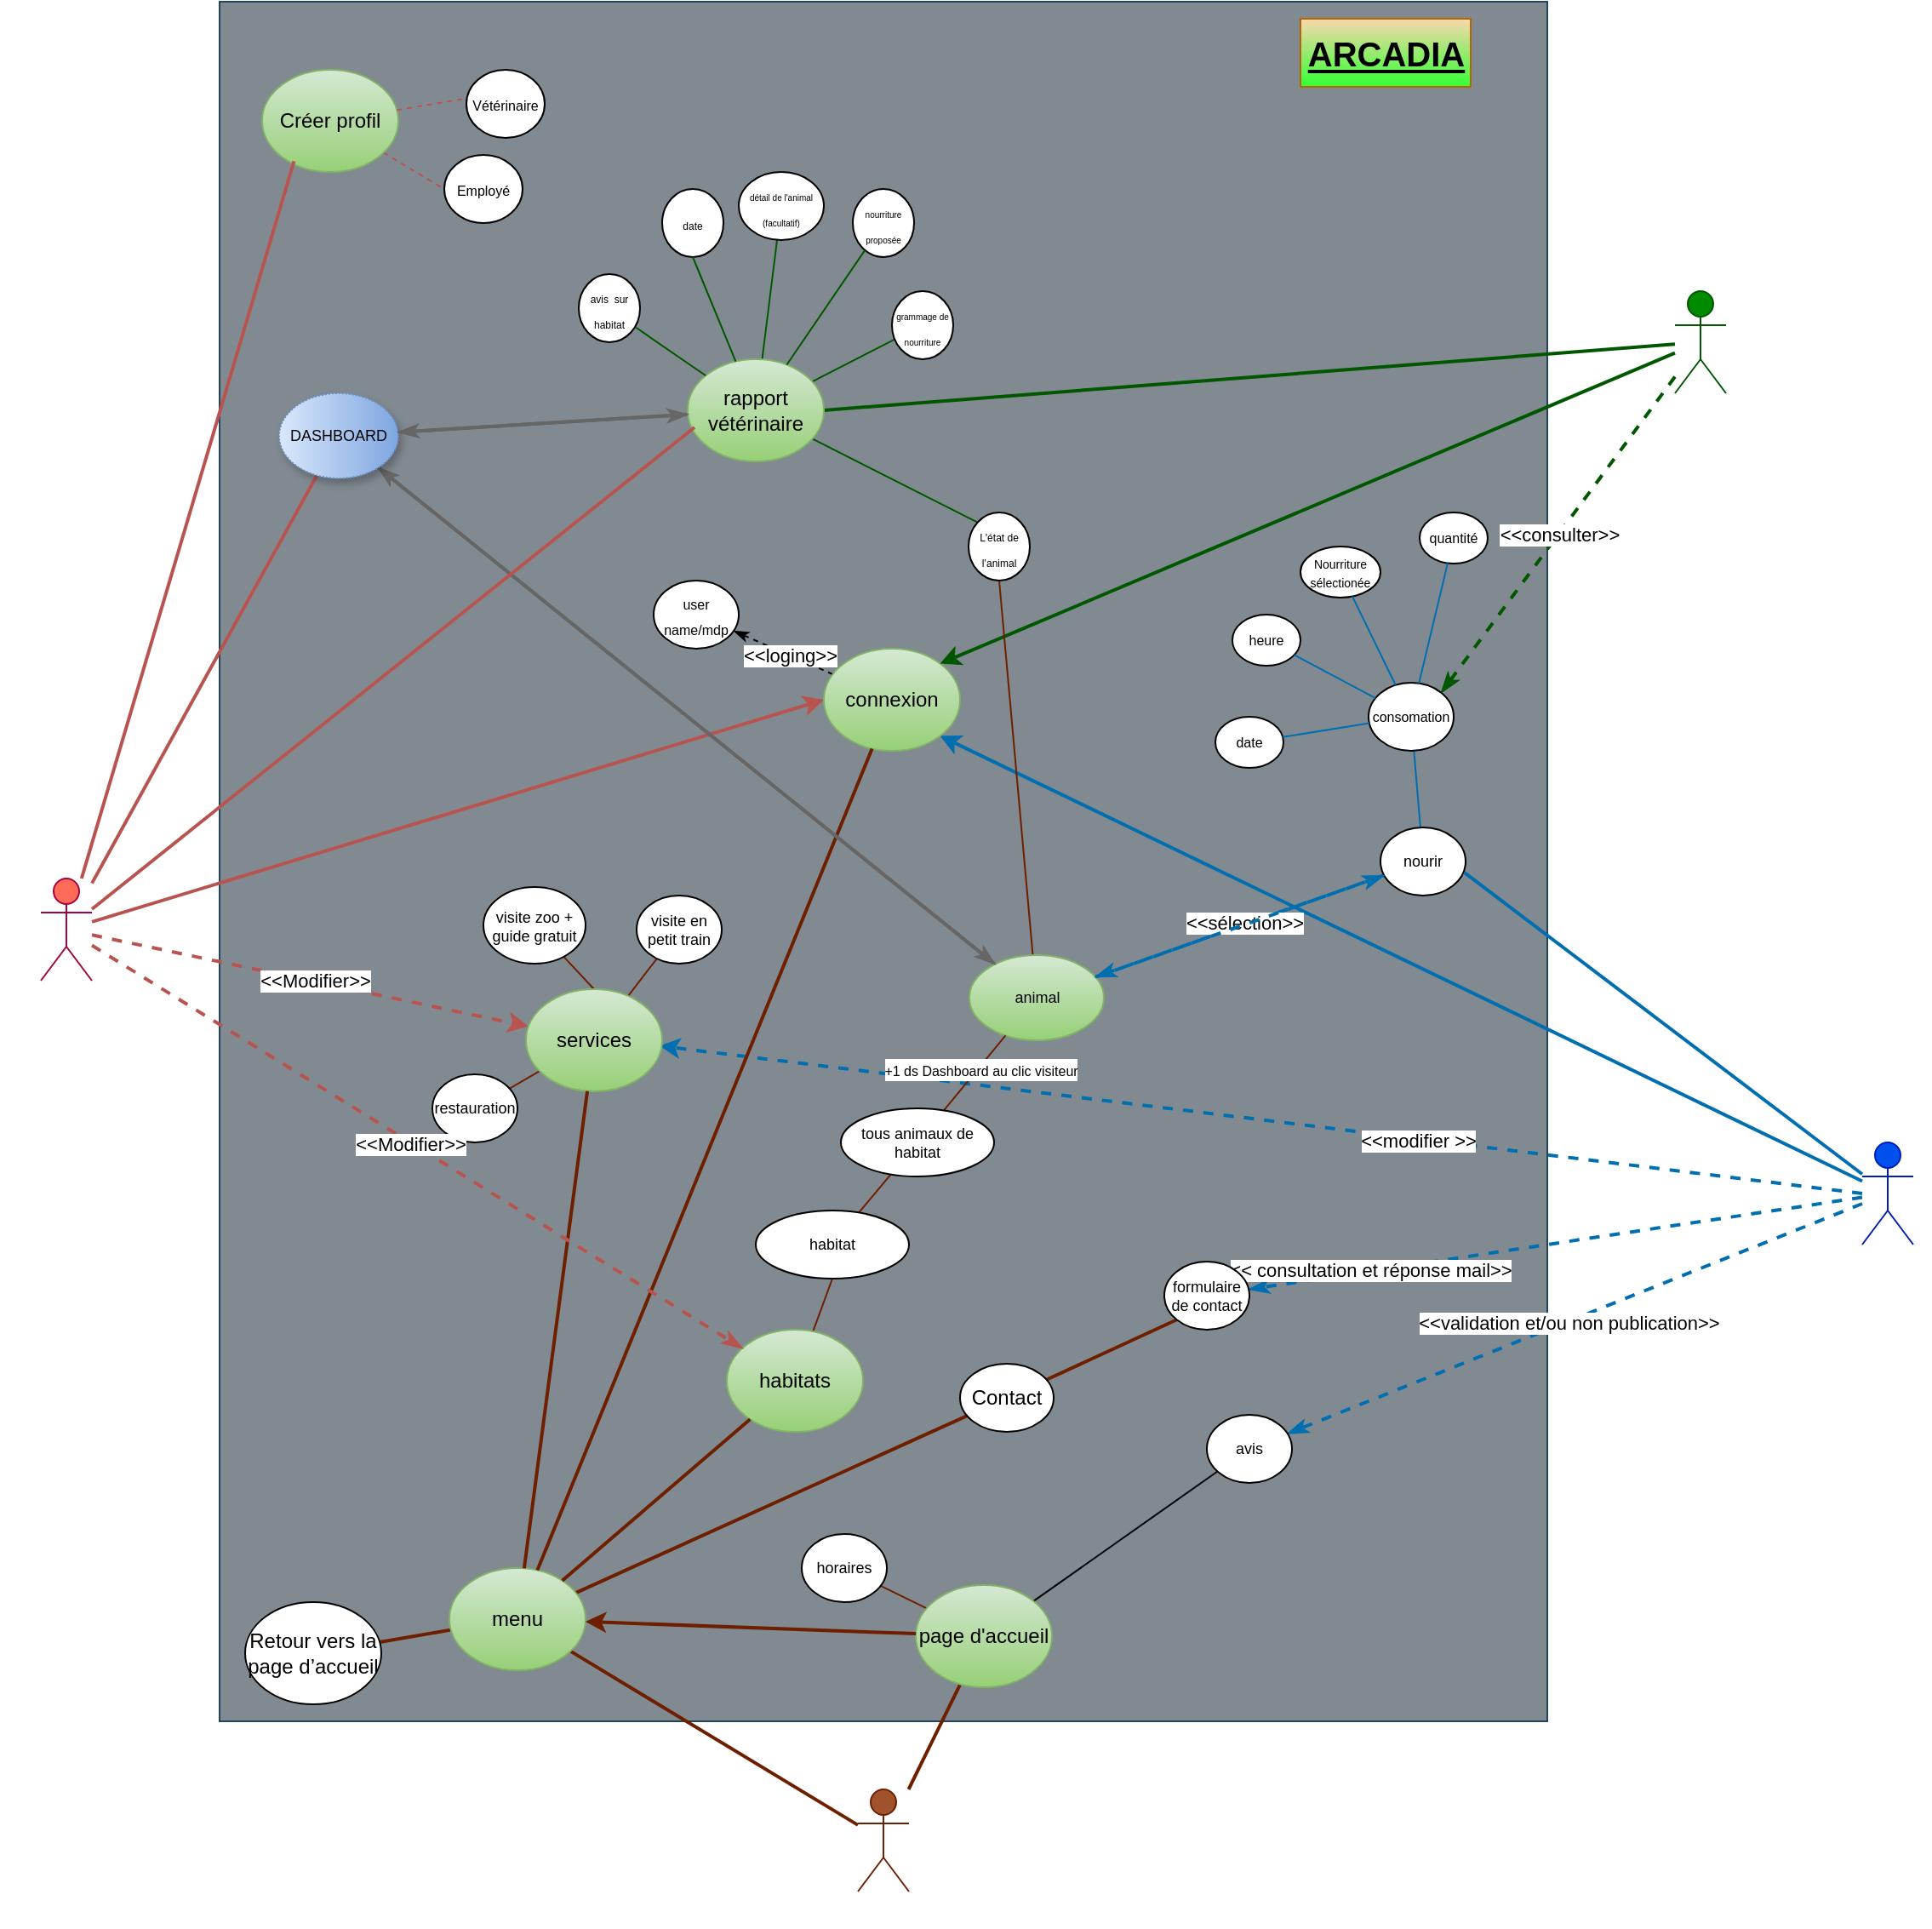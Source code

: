 <mxfile version="24.5.5" type="github">
  <diagram name="Page-1" id="rsjz5suLUUrzKHTADZAI">
    <mxGraphModel dx="1434" dy="780" grid="1" gridSize="10" guides="1" tooltips="1" connect="1" arrows="1" fold="1" page="1" pageScale="1" pageWidth="827" pageHeight="1169" math="0" shadow="0">
      <root>
        <mxCell id="0" />
        <mxCell id="1" parent="0" />
        <mxCell id="txctGyOCD1CNv80oOnHS-2" value="" style="rounded=0;whiteSpace=wrap;html=1;fillColor=#818A91;strokeColor=#23445d;fillStyle=auto;" parent="1" vertex="1">
          <mxGeometry x="185" y="70" width="780" height="1010" as="geometry" />
        </mxCell>
        <mxCell id="txctGyOCD1CNv80oOnHS-3" value="&lt;font style=&quot;font-size: 20px;&quot;&gt;ARCADIA&lt;/font&gt;" style="text;fillColor=#fad7ac;html=1;fontSize=24;fontStyle=5;verticalAlign=middle;align=center;strokeColor=#b46504;gradientColor=#33FF33;" parent="1" vertex="1">
          <mxGeometry x="820" y="80" width="100" height="40" as="geometry" />
        </mxCell>
        <mxCell id="txctGyOCD1CNv80oOnHS-36" style="rounded=0;orthogonalLoop=1;jettySize=auto;html=1;entryX=0;entryY=0.5;entryDx=0;entryDy=0;strokeWidth=2;fillColor=#f8cecc;gradientColor=#ea6b66;strokeColor=#b85450;" parent="1" source="txctGyOCD1CNv80oOnHS-8" target="txctGyOCD1CNv80oOnHS-22" edge="1">
          <mxGeometry relative="1" as="geometry" />
        </mxCell>
        <mxCell id="txctGyOCD1CNv80oOnHS-107" style="rounded=0;orthogonalLoop=1;jettySize=auto;html=1;dashed=1;fillColor=#f8cecc;gradientColor=#ea6b66;strokeColor=#b85450;strokeWidth=2;" parent="1" source="txctGyOCD1CNv80oOnHS-8" target="txctGyOCD1CNv80oOnHS-19" edge="1">
          <mxGeometry relative="1" as="geometry" />
        </mxCell>
        <mxCell id="txctGyOCD1CNv80oOnHS-110" value="&amp;lt;&amp;lt;Modifier&amp;gt;&amp;gt;" style="edgeLabel;html=1;align=center;verticalAlign=middle;resizable=0;points=[];" parent="txctGyOCD1CNv80oOnHS-107" vertex="1" connectable="0">
          <mxGeometry x="0.019" y="1" relative="1" as="geometry">
            <mxPoint as="offset" />
          </mxGeometry>
        </mxCell>
        <mxCell id="aKgSQbWeLLbsCAJ8le8e-22" style="rounded=0;orthogonalLoop=1;jettySize=auto;html=1;endArrow=none;endFill=0;fillColor=#f8cecc;gradientColor=#ea6b66;strokeColor=#b85450;strokeWidth=2;" edge="1" parent="1" source="txctGyOCD1CNv80oOnHS-8" target="txctGyOCD1CNv80oOnHS-54">
          <mxGeometry relative="1" as="geometry" />
        </mxCell>
        <mxCell id="txctGyOCD1CNv80oOnHS-8" value="Administrateur" style="shape=umlActor;verticalLabelPosition=bottom;verticalAlign=top;html=1;outlineConnect=0;fillColor=#FF6A59;strokeColor=#A50040;fontColor=#ffffff;" parent="1" vertex="1">
          <mxGeometry x="80" y="585" width="30" height="60" as="geometry" />
        </mxCell>
        <mxCell id="txctGyOCD1CNv80oOnHS-34" style="rounded=0;orthogonalLoop=1;jettySize=auto;html=1;entryX=1;entryY=1;entryDx=0;entryDy=0;strokeWidth=2;fillColor=#1ba1e2;strokeColor=#006EAF;" parent="1" source="txctGyOCD1CNv80oOnHS-9" target="txctGyOCD1CNv80oOnHS-22" edge="1">
          <mxGeometry relative="1" as="geometry" />
        </mxCell>
        <mxCell id="txctGyOCD1CNv80oOnHS-97" style="rounded=0;orthogonalLoop=1;jettySize=auto;html=1;dashed=1;endArrow=classicThin;endFill=1;strokeWidth=2;fillColor=#1ba1e2;strokeColor=#006EAF;" parent="1" source="txctGyOCD1CNv80oOnHS-9" target="txctGyOCD1CNv80oOnHS-62" edge="1">
          <mxGeometry relative="1" as="geometry" />
        </mxCell>
        <mxCell id="txctGyOCD1CNv80oOnHS-98" value="&amp;lt;&amp;lt;validation et/ou non publication&amp;gt;&amp;gt;&amp;nbsp;" style="edgeLabel;html=1;align=center;verticalAlign=middle;resizable=0;points=[];" parent="txctGyOCD1CNv80oOnHS-97" vertex="1" connectable="0">
          <mxGeometry x="0.018" y="1" relative="1" as="geometry">
            <mxPoint as="offset" />
          </mxGeometry>
        </mxCell>
        <mxCell id="txctGyOCD1CNv80oOnHS-99" style="rounded=0;orthogonalLoop=1;jettySize=auto;html=1;dashed=1;endArrow=classicThin;endFill=1;fillColor=#1ba1e2;strokeColor=#006EAF;strokeWidth=2;" parent="1" source="txctGyOCD1CNv80oOnHS-9" target="txctGyOCD1CNv80oOnHS-51" edge="1">
          <mxGeometry relative="1" as="geometry" />
        </mxCell>
        <mxCell id="txctGyOCD1CNv80oOnHS-101" value="&amp;lt;&amp;lt; consultation et réponse mail&amp;gt;&amp;gt;" style="edgeLabel;html=1;align=center;verticalAlign=middle;resizable=0;points=[];" parent="txctGyOCD1CNv80oOnHS-99" vertex="1" connectable="0">
          <mxGeometry x="0.602" y="-1" relative="1" as="geometry">
            <mxPoint as="offset" />
          </mxGeometry>
        </mxCell>
        <mxCell id="txctGyOCD1CNv80oOnHS-102" style="rounded=0;orthogonalLoop=1;jettySize=auto;html=1;dashed=1;entryX=0.98;entryY=0.555;entryDx=0;entryDy=0;entryPerimeter=0;fillColor=#1ba1e2;strokeColor=#006EAF;strokeWidth=2;" parent="1" target="txctGyOCD1CNv80oOnHS-19" edge="1">
          <mxGeometry relative="1" as="geometry">
            <mxPoint x="429.767" y="493.432" as="targetPoint" />
            <mxPoint x="1150" y="770" as="sourcePoint" />
          </mxGeometry>
        </mxCell>
        <mxCell id="txctGyOCD1CNv80oOnHS-103" value="&amp;lt;&amp;lt;modifier &amp;gt;&amp;gt;" style="edgeLabel;html=1;align=center;verticalAlign=middle;resizable=0;points=[];" parent="txctGyOCD1CNv80oOnHS-102" vertex="1" connectable="0">
          <mxGeometry x="-0.261" y="1" relative="1" as="geometry">
            <mxPoint as="offset" />
          </mxGeometry>
        </mxCell>
        <mxCell id="txctGyOCD1CNv80oOnHS-9" value="Employé&amp;nbsp;" style="shape=umlActor;verticalLabelPosition=bottom;verticalAlign=top;html=1;outlineConnect=0;fillColor=#0050ef;strokeColor=#001DBC;fontColor=#ffffff;" parent="1" vertex="1">
          <mxGeometry x="1150" y="740" width="30" height="60" as="geometry" />
        </mxCell>
        <mxCell id="txctGyOCD1CNv80oOnHS-17" style="rounded=0;orthogonalLoop=1;jettySize=auto;html=1;endArrow=none;endFill=0;strokeWidth=2;fillColor=#a0522d;strokeColor=#6D1F00;" parent="1" source="txctGyOCD1CNv80oOnHS-10" target="txctGyOCD1CNv80oOnHS-16" edge="1">
          <mxGeometry relative="1" as="geometry" />
        </mxCell>
        <mxCell id="txctGyOCD1CNv80oOnHS-61" style="rounded=0;orthogonalLoop=1;jettySize=auto;html=1;endArrow=none;endFill=0;fillColor=#a0522d;strokeColor=#6D1F00;strokeWidth=2;" parent="1" source="txctGyOCD1CNv80oOnHS-10" target="txctGyOCD1CNv80oOnHS-60" edge="1">
          <mxGeometry relative="1" as="geometry" />
        </mxCell>
        <mxCell id="txctGyOCD1CNv80oOnHS-10" value="Visiteur" style="shape=umlActor;verticalLabelPosition=bottom;verticalAlign=top;html=1;outlineConnect=0;fillColor=#a0522d;strokeColor=#6D1F00;fontColor=#ffffff;" parent="1" vertex="1">
          <mxGeometry x="560" y="1120" width="30" height="60" as="geometry" />
        </mxCell>
        <mxCell id="txctGyOCD1CNv80oOnHS-76" style="rounded=0;orthogonalLoop=1;jettySize=auto;html=1;entryX=1;entryY=0.5;entryDx=0;entryDy=0;endArrow=none;endFill=0;fillColor=#008a00;strokeColor=#005700;strokeWidth=2;" parent="1" source="txctGyOCD1CNv80oOnHS-11" target="txctGyOCD1CNv80oOnHS-75" edge="1">
          <mxGeometry relative="1" as="geometry" />
        </mxCell>
        <mxCell id="aKgSQbWeLLbsCAJ8le8e-19" style="rounded=0;orthogonalLoop=1;jettySize=auto;html=1;entryX=1;entryY=0;entryDx=0;entryDy=0;endArrow=classicThin;endFill=1;dashed=1;fillColor=#008a00;strokeColor=#005700;strokeWidth=2;" edge="1" parent="1" source="txctGyOCD1CNv80oOnHS-11" target="aKgSQbWeLLbsCAJ8le8e-8">
          <mxGeometry relative="1" as="geometry" />
        </mxCell>
        <mxCell id="aKgSQbWeLLbsCAJ8le8e-20" value="&amp;lt;&amp;lt;consulter&amp;gt;&amp;gt;" style="edgeLabel;html=1;align=center;verticalAlign=middle;resizable=0;points=[];" vertex="1" connectable="0" parent="aKgSQbWeLLbsCAJ8le8e-19">
          <mxGeometry x="-0.001" relative="1" as="geometry">
            <mxPoint as="offset" />
          </mxGeometry>
        </mxCell>
        <mxCell id="txctGyOCD1CNv80oOnHS-11" value="Vétérinaire" style="shape=umlActor;verticalLabelPosition=bottom;verticalAlign=top;html=1;outlineConnect=0;fillColor=#008a00;strokeColor=#005700;fontColor=#ffffff;" parent="1" vertex="1">
          <mxGeometry x="1040" y="240" width="30" height="60" as="geometry" />
        </mxCell>
        <mxCell id="txctGyOCD1CNv80oOnHS-14" value="&lt;font style=&quot;font-size: 8px;&quot;&gt;user name/mdp&lt;/font&gt;" style="ellipse;whiteSpace=wrap;html=1;" parent="1" vertex="1">
          <mxGeometry x="440" y="410" width="50" height="40" as="geometry" />
        </mxCell>
        <mxCell id="txctGyOCD1CNv80oOnHS-23" value="" style="rounded=0;orthogonalLoop=1;jettySize=auto;html=1;endArrow=none;endFill=0;strokeWidth=2;fillColor=#a0522d;strokeColor=#6D1F00;" parent="1" source="txctGyOCD1CNv80oOnHS-16" target="txctGyOCD1CNv80oOnHS-20" edge="1">
          <mxGeometry relative="1" as="geometry" />
        </mxCell>
        <mxCell id="txctGyOCD1CNv80oOnHS-24" style="rounded=0;orthogonalLoop=1;jettySize=auto;html=1;endArrow=none;endFill=0;fillColor=#a0522d;strokeColor=#6D1F00;strokeWidth=2;" parent="1" source="txctGyOCD1CNv80oOnHS-16" target="txctGyOCD1CNv80oOnHS-18" edge="1">
          <mxGeometry relative="1" as="geometry" />
        </mxCell>
        <mxCell id="txctGyOCD1CNv80oOnHS-16" value="menu" style="ellipse;whiteSpace=wrap;html=1;fillColor=#d5e8d4;gradientColor=#97d077;strokeColor=#82b366;" parent="1" vertex="1">
          <mxGeometry x="320" y="990" width="80" height="60" as="geometry" />
        </mxCell>
        <mxCell id="txctGyOCD1CNv80oOnHS-18" value="Retour vers la page d’accueil" style="ellipse;whiteSpace=wrap;html=1;" parent="1" vertex="1">
          <mxGeometry x="200" y="1010" width="80" height="60" as="geometry" />
        </mxCell>
        <mxCell id="txctGyOCD1CNv80oOnHS-47" style="rounded=0;orthogonalLoop=1;jettySize=auto;html=1;endArrow=none;endFill=0;fillColor=#a0522d;strokeColor=#6D1F00;" parent="1" source="txctGyOCD1CNv80oOnHS-19" target="txctGyOCD1CNv80oOnHS-43" edge="1">
          <mxGeometry relative="1" as="geometry" />
        </mxCell>
        <mxCell id="txctGyOCD1CNv80oOnHS-48" style="rounded=0;orthogonalLoop=1;jettySize=auto;html=1;exitX=0.5;exitY=0;exitDx=0;exitDy=0;endArrow=none;endFill=0;fillColor=#a0522d;strokeColor=#6D1F00;" parent="1" source="txctGyOCD1CNv80oOnHS-19" target="txctGyOCD1CNv80oOnHS-45" edge="1">
          <mxGeometry relative="1" as="geometry" />
        </mxCell>
        <mxCell id="txctGyOCD1CNv80oOnHS-49" style="rounded=0;orthogonalLoop=1;jettySize=auto;html=1;endArrow=none;endFill=0;fillColor=#a0522d;strokeColor=#6D1F00;" parent="1" source="txctGyOCD1CNv80oOnHS-19" target="txctGyOCD1CNv80oOnHS-46" edge="1">
          <mxGeometry relative="1" as="geometry" />
        </mxCell>
        <mxCell id="txctGyOCD1CNv80oOnHS-19" value="services" style="ellipse;whiteSpace=wrap;html=1;fillColor=#d5e8d4;gradientColor=#97d077;strokeColor=#82b366;" parent="1" vertex="1">
          <mxGeometry x="365" y="650" width="80" height="60" as="geometry" />
        </mxCell>
        <mxCell id="txctGyOCD1CNv80oOnHS-59" style="rounded=0;orthogonalLoop=1;jettySize=auto;html=1;entryX=0;entryY=1;entryDx=0;entryDy=0;endArrow=none;endFill=0;fillColor=#a0522d;strokeColor=#6D1F00;strokeWidth=2;" parent="1" source="txctGyOCD1CNv80oOnHS-20" target="txctGyOCD1CNv80oOnHS-51" edge="1">
          <mxGeometry relative="1" as="geometry" />
        </mxCell>
        <mxCell id="txctGyOCD1CNv80oOnHS-20" value="Contact" style="ellipse;whiteSpace=wrap;html=1;" parent="1" vertex="1">
          <mxGeometry x="620" y="870" width="55" height="40" as="geometry" />
        </mxCell>
        <mxCell id="txctGyOCD1CNv80oOnHS-56" style="rounded=0;orthogonalLoop=1;jettySize=auto;html=1;entryX=0.5;entryY=1;entryDx=0;entryDy=0;endArrow=none;endFill=0;fillColor=#a0522d;strokeColor=#6D1F00;" parent="1" source="txctGyOCD1CNv80oOnHS-21" target="txctGyOCD1CNv80oOnHS-50" edge="1">
          <mxGeometry relative="1" as="geometry" />
        </mxCell>
        <mxCell id="txctGyOCD1CNv80oOnHS-21" value="habitats" style="ellipse;whiteSpace=wrap;html=1;fillColor=#d5e8d4;gradientColor=#97d077;strokeColor=#82b366;" parent="1" vertex="1">
          <mxGeometry x="483" y="850" width="80" height="60" as="geometry" />
        </mxCell>
        <mxCell id="txctGyOCD1CNv80oOnHS-114" style="rounded=0;orthogonalLoop=1;jettySize=auto;html=1;endArrow=classicThin;endFill=1;dashed=1;" parent="1" source="txctGyOCD1CNv80oOnHS-22" target="txctGyOCD1CNv80oOnHS-14" edge="1">
          <mxGeometry relative="1" as="geometry" />
        </mxCell>
        <mxCell id="txctGyOCD1CNv80oOnHS-115" value="&amp;lt;&amp;lt;loging&amp;gt;&amp;gt;" style="edgeLabel;html=1;align=center;verticalAlign=middle;resizable=0;points=[];" parent="txctGyOCD1CNv80oOnHS-114" vertex="1" connectable="0">
          <mxGeometry x="-0.135" relative="1" as="geometry">
            <mxPoint as="offset" />
          </mxGeometry>
        </mxCell>
        <mxCell id="txctGyOCD1CNv80oOnHS-22" value="connexion" style="ellipse;whiteSpace=wrap;html=1;fillColor=#d5e8d4;gradientColor=#97d077;strokeColor=#82b366;" parent="1" vertex="1">
          <mxGeometry x="540" y="450" width="80" height="60" as="geometry" />
        </mxCell>
        <mxCell id="txctGyOCD1CNv80oOnHS-25" style="rounded=0;orthogonalLoop=1;jettySize=auto;html=1;endArrow=none;endFill=0;fillColor=#a0522d;strokeColor=#6D1F00;strokeWidth=2;" parent="1" source="txctGyOCD1CNv80oOnHS-19" target="txctGyOCD1CNv80oOnHS-16" edge="1">
          <mxGeometry relative="1" as="geometry" />
        </mxCell>
        <mxCell id="txctGyOCD1CNv80oOnHS-26" style="rounded=0;orthogonalLoop=1;jettySize=auto;html=1;endArrow=none;endFill=0;strokeWidth=2;fillColor=#a0522d;strokeColor=#6D1F00;" parent="1" source="txctGyOCD1CNv80oOnHS-21" target="txctGyOCD1CNv80oOnHS-16" edge="1">
          <mxGeometry relative="1" as="geometry" />
        </mxCell>
        <mxCell id="txctGyOCD1CNv80oOnHS-27" style="rounded=0;orthogonalLoop=1;jettySize=auto;html=1;endArrow=none;endFill=0;fillColor=#a0522d;strokeColor=#6D1F00;strokeWidth=2;" parent="1" source="txctGyOCD1CNv80oOnHS-22" target="txctGyOCD1CNv80oOnHS-16" edge="1">
          <mxGeometry relative="1" as="geometry" />
        </mxCell>
        <mxCell id="txctGyOCD1CNv80oOnHS-35" style="rounded=0;orthogonalLoop=1;jettySize=auto;html=1;entryX=1;entryY=0;entryDx=0;entryDy=0;fillColor=#008a00;strokeColor=#005700;strokeWidth=2;" parent="1" source="txctGyOCD1CNv80oOnHS-11" target="txctGyOCD1CNv80oOnHS-22" edge="1">
          <mxGeometry relative="1" as="geometry">
            <mxPoint x="640" y="580" as="targetPoint" />
          </mxGeometry>
        </mxCell>
        <mxCell id="txctGyOCD1CNv80oOnHS-43" value="visite en petit train" style="ellipse;whiteSpace=wrap;html=1;fontSize=9;" parent="1" vertex="1">
          <mxGeometry x="430" y="595" width="50" height="40" as="geometry" />
        </mxCell>
        <mxCell id="txctGyOCD1CNv80oOnHS-45" value="visite zoo + guide gratuit" style="ellipse;whiteSpace=wrap;html=1;fontSize=9;" parent="1" vertex="1">
          <mxGeometry x="340" y="590" width="60" height="45" as="geometry" />
        </mxCell>
        <mxCell id="txctGyOCD1CNv80oOnHS-46" value="restauration" style="ellipse;whiteSpace=wrap;html=1;fontSize=9;" parent="1" vertex="1">
          <mxGeometry x="310" y="700" width="50" height="40" as="geometry" />
        </mxCell>
        <mxCell id="txctGyOCD1CNv80oOnHS-57" style="rounded=0;orthogonalLoop=1;jettySize=auto;html=1;endArrow=none;endFill=0;fillColor=#a0522d;strokeColor=#6D1F00;" parent="1" source="txctGyOCD1CNv80oOnHS-50" target="txctGyOCD1CNv80oOnHS-55" edge="1">
          <mxGeometry relative="1" as="geometry" />
        </mxCell>
        <mxCell id="txctGyOCD1CNv80oOnHS-50" value="habitat" style="ellipse;whiteSpace=wrap;html=1;fontSize=9;" parent="1" vertex="1">
          <mxGeometry x="500" y="780" width="90" height="40" as="geometry" />
        </mxCell>
        <mxCell id="txctGyOCD1CNv80oOnHS-51" value="formulaire de contact" style="ellipse;whiteSpace=wrap;html=1;fontSize=9;" parent="1" vertex="1">
          <mxGeometry x="740" y="810" width="50" height="40" as="geometry" />
        </mxCell>
        <mxCell id="txctGyOCD1CNv80oOnHS-106" style="rounded=0;orthogonalLoop=1;jettySize=auto;html=1;entryX=0.5;entryY=1;entryDx=0;entryDy=0;endArrow=none;endFill=0;fillColor=#a0522d;strokeColor=#6D1F00;" parent="1" source="txctGyOCD1CNv80oOnHS-52" target="txctGyOCD1CNv80oOnHS-87" edge="1">
          <mxGeometry relative="1" as="geometry" />
        </mxCell>
        <mxCell id="aKgSQbWeLLbsCAJ8le8e-25" style="rounded=0;orthogonalLoop=1;jettySize=auto;html=1;endArrow=classicThin;endFill=1;fillColor=#f5f5f5;gradientColor=#b3b3b3;strokeColor=#666666;strokeWidth=2;" edge="1" parent="1" source="txctGyOCD1CNv80oOnHS-52" target="txctGyOCD1CNv80oOnHS-54">
          <mxGeometry relative="1" as="geometry" />
        </mxCell>
        <mxCell id="txctGyOCD1CNv80oOnHS-52" value="animal" style="ellipse;whiteSpace=wrap;html=1;fontSize=9;fillColor=#d5e8d4;strokeColor=#82b366;gradientColor=#97d077;" parent="1" vertex="1">
          <mxGeometry x="625.5" y="630" width="79" height="50" as="geometry" />
        </mxCell>
        <mxCell id="aKgSQbWeLLbsCAJ8le8e-5" style="rounded=0;orthogonalLoop=1;jettySize=auto;html=1;dashed=1;endArrow=classicThin;endFill=1;fillColor=#1ba1e2;strokeColor=#006EAF;strokeWidth=2;" edge="1" parent="1" source="txctGyOCD1CNv80oOnHS-53" target="txctGyOCD1CNv80oOnHS-52">
          <mxGeometry relative="1" as="geometry" />
        </mxCell>
        <mxCell id="aKgSQbWeLLbsCAJ8le8e-6" value="&amp;lt;&amp;lt;sélection&amp;gt;&amp;gt;" style="edgeLabel;html=1;align=center;verticalAlign=middle;resizable=0;points=[];" vertex="1" connectable="0" parent="aKgSQbWeLLbsCAJ8le8e-5">
          <mxGeometry x="-0.039" y="-1" relative="1" as="geometry">
            <mxPoint as="offset" />
          </mxGeometry>
        </mxCell>
        <mxCell id="aKgSQbWeLLbsCAJ8le8e-13" style="rounded=0;orthogonalLoop=1;jettySize=auto;html=1;endArrow=none;endFill=0;fillColor=#1ba1e2;strokeColor=#006EAF;" edge="1" parent="1" source="txctGyOCD1CNv80oOnHS-53" target="aKgSQbWeLLbsCAJ8le8e-8">
          <mxGeometry relative="1" as="geometry" />
        </mxCell>
        <mxCell id="txctGyOCD1CNv80oOnHS-53" value="nourir" style="ellipse;whiteSpace=wrap;html=1;fontSize=9;" parent="1" vertex="1">
          <mxGeometry x="867" y="555" width="50" height="40" as="geometry" />
        </mxCell>
        <mxCell id="aKgSQbWeLLbsCAJ8le8e-26" style="rounded=0;orthogonalLoop=1;jettySize=auto;html=1;endArrow=classicThin;endFill=1;fillColor=#f5f5f5;gradientColor=#b3b3b3;strokeColor=#666666;strokeWidth=2;" edge="1" parent="1" source="txctGyOCD1CNv80oOnHS-54" target="txctGyOCD1CNv80oOnHS-52">
          <mxGeometry relative="1" as="geometry" />
        </mxCell>
        <mxCell id="txctGyOCD1CNv80oOnHS-54" value="DASHBOARD" style="ellipse;whiteSpace=wrap;html=1;fontSize=9;fillColor=#dae8fc;gradientColor=#7ea6e0;strokeColor=#6c8ebf;gradientDirection=east;dashed=1;dashPattern=1 1;shadow=1;" parent="1" vertex="1">
          <mxGeometry x="220" y="300" width="70" height="50" as="geometry" />
        </mxCell>
        <mxCell id="txctGyOCD1CNv80oOnHS-58" style="rounded=0;orthogonalLoop=1;jettySize=auto;html=1;endArrow=none;endFill=0;fillColor=#a0522d;strokeColor=#6D1F00;" parent="1" source="txctGyOCD1CNv80oOnHS-55" target="txctGyOCD1CNv80oOnHS-52" edge="1">
          <mxGeometry relative="1" as="geometry" />
        </mxCell>
        <mxCell id="aKgSQbWeLLbsCAJ8le8e-28" value="&lt;font style=&quot;font-size: 8px;&quot;&gt;+1 ds Dashboard au clic visiteur&lt;/font&gt;" style="edgeLabel;html=1;align=center;verticalAlign=middle;resizable=0;points=[];" vertex="1" connectable="0" parent="txctGyOCD1CNv80oOnHS-58">
          <mxGeometry x="0.126" y="-1" relative="1" as="geometry">
            <mxPoint as="offset" />
          </mxGeometry>
        </mxCell>
        <mxCell id="txctGyOCD1CNv80oOnHS-55" value="tous animaux de habitat" style="ellipse;whiteSpace=wrap;html=1;fontSize=9;" parent="1" vertex="1">
          <mxGeometry x="550" y="720" width="90" height="40" as="geometry" />
        </mxCell>
        <mxCell id="txctGyOCD1CNv80oOnHS-63" style="rounded=0;orthogonalLoop=1;jettySize=auto;html=1;endArrow=none;endFill=0;" parent="1" source="txctGyOCD1CNv80oOnHS-60" target="txctGyOCD1CNv80oOnHS-62" edge="1">
          <mxGeometry relative="1" as="geometry" />
        </mxCell>
        <mxCell id="txctGyOCD1CNv80oOnHS-67" style="rounded=0;orthogonalLoop=1;jettySize=auto;html=1;endArrow=none;endFill=0;fillColor=#a0522d;strokeColor=#6D1F00;" parent="1" source="txctGyOCD1CNv80oOnHS-60" target="txctGyOCD1CNv80oOnHS-66" edge="1">
          <mxGeometry relative="1" as="geometry" />
        </mxCell>
        <mxCell id="txctGyOCD1CNv80oOnHS-60" value="page d&#39;accueil" style="ellipse;whiteSpace=wrap;html=1;fillColor=#d5e8d4;strokeColor=#82b366;gradientColor=#97d077;" parent="1" vertex="1">
          <mxGeometry x="594" y="1000" width="80" height="60" as="geometry" />
        </mxCell>
        <mxCell id="txctGyOCD1CNv80oOnHS-62" value="avis" style="ellipse;whiteSpace=wrap;html=1;fontSize=9;" parent="1" vertex="1">
          <mxGeometry x="765" y="900" width="50" height="40" as="geometry" />
        </mxCell>
        <mxCell id="txctGyOCD1CNv80oOnHS-66" value="horaires" style="ellipse;whiteSpace=wrap;html=1;fontSize=9;" parent="1" vertex="1">
          <mxGeometry x="527" y="970" width="50" height="40" as="geometry" />
        </mxCell>
        <mxCell id="txctGyOCD1CNv80oOnHS-73" style="rounded=0;orthogonalLoop=1;jettySize=auto;html=1;entryX=0;entryY=0.5;entryDx=0;entryDy=0;endArrow=none;endFill=0;dashed=1;fillColor=#f8cecc;gradientColor=#ea6b66;strokeColor=#b85450;" parent="1" source="txctGyOCD1CNv80oOnHS-68" target="txctGyOCD1CNv80oOnHS-71" edge="1">
          <mxGeometry relative="1" as="geometry" />
        </mxCell>
        <mxCell id="txctGyOCD1CNv80oOnHS-68" value="Créer profil" style="ellipse;whiteSpace=wrap;html=1;fillColor=#d5e8d4;gradientColor=#97d077;strokeColor=#82b366;" parent="1" vertex="1">
          <mxGeometry x="210" y="110" width="80" height="60" as="geometry" />
        </mxCell>
        <mxCell id="txctGyOCD1CNv80oOnHS-69" value="&lt;font style=&quot;font-size: 8px;&quot;&gt;Vétérinaire&lt;/font&gt;" style="ellipse;whiteSpace=wrap;html=1;" parent="1" vertex="1">
          <mxGeometry x="330" y="110" width="46" height="40" as="geometry" />
        </mxCell>
        <mxCell id="txctGyOCD1CNv80oOnHS-71" value="&lt;span style=&quot;font-size: 8px;&quot;&gt;Employé&lt;/span&gt;" style="ellipse;whiteSpace=wrap;html=1;" parent="1" vertex="1">
          <mxGeometry x="317" y="160" width="46" height="40" as="geometry" />
        </mxCell>
        <mxCell id="txctGyOCD1CNv80oOnHS-72" style="rounded=0;orthogonalLoop=1;jettySize=auto;html=1;entryX=0.018;entryY=0.416;entryDx=0;entryDy=0;entryPerimeter=0;endArrow=none;endFill=0;dashed=1;fillColor=#f8cecc;gradientColor=#ea6b66;strokeColor=#b85450;" parent="1" source="txctGyOCD1CNv80oOnHS-68" target="txctGyOCD1CNv80oOnHS-69" edge="1">
          <mxGeometry relative="1" as="geometry" />
        </mxCell>
        <mxCell id="txctGyOCD1CNv80oOnHS-74" style="rounded=0;orthogonalLoop=1;jettySize=auto;html=1;entryX=0.234;entryY=0.895;entryDx=0;entryDy=0;entryPerimeter=0;endArrow=none;endFill=0;fillColor=#f8cecc;gradientColor=#ea6b66;strokeColor=#b85450;strokeWidth=2;" parent="1" source="txctGyOCD1CNv80oOnHS-8" target="txctGyOCD1CNv80oOnHS-68" edge="1">
          <mxGeometry relative="1" as="geometry" />
        </mxCell>
        <mxCell id="txctGyOCD1CNv80oOnHS-88" style="rounded=0;orthogonalLoop=1;jettySize=auto;html=1;entryX=0;entryY=0;entryDx=0;entryDy=0;endArrow=none;endFill=0;fillColor=#008a00;strokeColor=#005700;" parent="1" source="txctGyOCD1CNv80oOnHS-75" target="txctGyOCD1CNv80oOnHS-87" edge="1">
          <mxGeometry relative="1" as="geometry" />
        </mxCell>
        <mxCell id="txctGyOCD1CNv80oOnHS-92" style="rounded=0;orthogonalLoop=1;jettySize=auto;html=1;endArrow=none;endFill=0;fillColor=#008a00;strokeColor=#005700;" parent="1" source="txctGyOCD1CNv80oOnHS-75" target="txctGyOCD1CNv80oOnHS-83" edge="1">
          <mxGeometry relative="1" as="geometry" />
        </mxCell>
        <mxCell id="txctGyOCD1CNv80oOnHS-104" style="rounded=0;orthogonalLoop=1;jettySize=auto;html=1;endArrow=none;endFill=0;fillColor=#008a00;strokeColor=#005700;" parent="1" source="txctGyOCD1CNv80oOnHS-75" target="txctGyOCD1CNv80oOnHS-78" edge="1">
          <mxGeometry relative="1" as="geometry" />
        </mxCell>
        <mxCell id="aKgSQbWeLLbsCAJ8le8e-24" style="rounded=0;orthogonalLoop=1;jettySize=auto;html=1;endArrow=classicThin;endFill=1;fillColor=#f5f5f5;gradientColor=#b3b3b3;strokeColor=#666666;strokeWidth=2;" edge="1" parent="1" source="txctGyOCD1CNv80oOnHS-75" target="txctGyOCD1CNv80oOnHS-54">
          <mxGeometry relative="1" as="geometry" />
        </mxCell>
        <mxCell id="txctGyOCD1CNv80oOnHS-75" value="rapport vétérinaire" style="ellipse;whiteSpace=wrap;html=1;fillColor=#d5e8d4;strokeColor=#82b366;gradientColor=#97d077;" parent="1" vertex="1">
          <mxGeometry x="460" y="280" width="80" height="60" as="geometry" />
        </mxCell>
        <mxCell id="txctGyOCD1CNv80oOnHS-78" value="&lt;font style=&quot;font-size: 5px;&quot;&gt;grammage de nourriture&lt;/font&gt;" style="ellipse;whiteSpace=wrap;html=1;" parent="1" vertex="1">
          <mxGeometry x="580" y="240" width="36" height="40" as="geometry" />
        </mxCell>
        <mxCell id="txctGyOCD1CNv80oOnHS-83" value="&lt;font style=&quot;font-size: 5px;&quot;&gt;détail de l&#39;animal (facultatif)&lt;/font&gt;" style="ellipse;whiteSpace=wrap;html=1;" parent="1" vertex="1">
          <mxGeometry x="490" y="170" width="50" height="40" as="geometry" />
        </mxCell>
        <mxCell id="txctGyOCD1CNv80oOnHS-84" value="&lt;span style=&quot;font-size: 6px;&quot;&gt;avis&amp;nbsp; sur habitat&lt;/span&gt;" style="ellipse;whiteSpace=wrap;html=1;" parent="1" vertex="1">
          <mxGeometry x="396" y="230" width="36" height="40" as="geometry" />
        </mxCell>
        <mxCell id="txctGyOCD1CNv80oOnHS-86" value="&lt;span style=&quot;font-size: 6px;&quot;&gt;date&lt;/span&gt;" style="ellipse;whiteSpace=wrap;html=1;" parent="1" vertex="1">
          <mxGeometry x="445" y="180" width="36" height="40" as="geometry" />
        </mxCell>
        <mxCell id="txctGyOCD1CNv80oOnHS-87" value="&lt;font style=&quot;font-size: 6px;&quot;&gt;L&#39;état de l’animal&lt;/font&gt;" style="ellipse;whiteSpace=wrap;html=1;" parent="1" vertex="1">
          <mxGeometry x="625" y="370" width="36" height="40" as="geometry" />
        </mxCell>
        <mxCell id="txctGyOCD1CNv80oOnHS-89" style="rounded=0;orthogonalLoop=1;jettySize=auto;html=1;entryX=0.5;entryY=1;entryDx=0;entryDy=0;endArrow=none;endFill=0;fillColor=#008a00;strokeColor=#005700;" parent="1" source="txctGyOCD1CNv80oOnHS-75" target="txctGyOCD1CNv80oOnHS-86" edge="1">
          <mxGeometry relative="1" as="geometry" />
        </mxCell>
        <mxCell id="txctGyOCD1CNv80oOnHS-91" style="rounded=0;orthogonalLoop=1;jettySize=auto;html=1;entryX=0.935;entryY=0.785;entryDx=0;entryDy=0;endArrow=none;endFill=0;entryPerimeter=0;fillColor=#008a00;strokeColor=#005700;" parent="1" source="txctGyOCD1CNv80oOnHS-75" target="txctGyOCD1CNv80oOnHS-84" edge="1">
          <mxGeometry relative="1" as="geometry" />
        </mxCell>
        <mxCell id="txctGyOCD1CNv80oOnHS-94" value="&lt;font style=&quot;font-size: 5px;&quot;&gt;nourriture proposée&lt;/font&gt;" style="ellipse;whiteSpace=wrap;html=1;" parent="1" vertex="1">
          <mxGeometry x="557" y="180" width="36" height="40" as="geometry" />
        </mxCell>
        <mxCell id="txctGyOCD1CNv80oOnHS-95" style="rounded=0;orthogonalLoop=1;jettySize=auto;html=1;endArrow=none;endFill=0;fillColor=#008a00;strokeColor=#005700;" parent="1" source="txctGyOCD1CNv80oOnHS-75" target="txctGyOCD1CNv80oOnHS-94" edge="1">
          <mxGeometry relative="1" as="geometry" />
        </mxCell>
        <mxCell id="txctGyOCD1CNv80oOnHS-105" style="rounded=0;orthogonalLoop=1;jettySize=auto;html=1;entryX=0.05;entryY=0.667;entryDx=0;entryDy=0;entryPerimeter=0;endArrow=none;endFill=0;fillColor=#f8cecc;gradientColor=#ea6b66;strokeColor=#b85450;strokeWidth=2;" parent="1" source="txctGyOCD1CNv80oOnHS-8" target="txctGyOCD1CNv80oOnHS-75" edge="1">
          <mxGeometry relative="1" as="geometry" />
        </mxCell>
        <mxCell id="txctGyOCD1CNv80oOnHS-111" style="rounded=0;orthogonalLoop=1;jettySize=auto;html=1;endArrow=classicThin;endFill=1;dashed=1;fillColor=#f8cecc;strokeColor=#b85450;gradientColor=#ea6b66;strokeWidth=2;" parent="1" source="txctGyOCD1CNv80oOnHS-8" target="txctGyOCD1CNv80oOnHS-21" edge="1">
          <mxGeometry relative="1" as="geometry" />
        </mxCell>
        <mxCell id="txctGyOCD1CNv80oOnHS-112" value="&amp;lt;&amp;lt;Modifier&amp;gt;&amp;gt;" style="edgeLabel;html=1;align=center;verticalAlign=middle;resizable=0;points=[];" parent="txctGyOCD1CNv80oOnHS-111" vertex="1" connectable="0">
          <mxGeometry x="-0.022" y="-1" relative="1" as="geometry">
            <mxPoint as="offset" />
          </mxGeometry>
        </mxCell>
        <mxCell id="txctGyOCD1CNv80oOnHS-113" style="rounded=0;orthogonalLoop=1;jettySize=auto;html=1;fillColor=#a0522d;strokeColor=#6D1F00;strokeWidth=2;" parent="1" source="txctGyOCD1CNv80oOnHS-60" target="txctGyOCD1CNv80oOnHS-16" edge="1">
          <mxGeometry relative="1" as="geometry" />
        </mxCell>
        <mxCell id="aKgSQbWeLLbsCAJ8le8e-4" style="rounded=0;orthogonalLoop=1;jettySize=auto;html=1;entryX=0.988;entryY=0.665;entryDx=0;entryDy=0;entryPerimeter=0;endArrow=none;endFill=0;strokeWidth=2;fillColor=#1ba1e2;strokeColor=#006EAF;" edge="1" parent="1" source="txctGyOCD1CNv80oOnHS-9" target="txctGyOCD1CNv80oOnHS-53">
          <mxGeometry relative="1" as="geometry" />
        </mxCell>
        <mxCell id="aKgSQbWeLLbsCAJ8le8e-8" value="&lt;font style=&quot;font-size: 8px;&quot;&gt;consomation&lt;/font&gt;" style="ellipse;whiteSpace=wrap;html=1;fontSize=9;" vertex="1" parent="1">
          <mxGeometry x="860" y="470" width="50" height="40" as="geometry" />
        </mxCell>
        <mxCell id="aKgSQbWeLLbsCAJ8le8e-9" value="&lt;font style=&quot;font-size: 8px;&quot;&gt;date&lt;/font&gt;" style="ellipse;whiteSpace=wrap;html=1;fontSize=9;" vertex="1" parent="1">
          <mxGeometry x="770" y="490" width="40" height="30" as="geometry" />
        </mxCell>
        <mxCell id="aKgSQbWeLLbsCAJ8le8e-10" value="&lt;font style=&quot;font-size: 8px;&quot;&gt;heure&lt;/font&gt;" style="ellipse;whiteSpace=wrap;html=1;fontSize=9;" vertex="1" parent="1">
          <mxGeometry x="780" y="430" width="40" height="30" as="geometry" />
        </mxCell>
        <mxCell id="aKgSQbWeLLbsCAJ8le8e-11" value="&lt;font style=&quot;font-size: 7px;&quot;&gt;Nourriture sélectionée&lt;/font&gt;" style="ellipse;whiteSpace=wrap;html=1;fontSize=9;" vertex="1" parent="1">
          <mxGeometry x="820" y="390" width="47" height="30" as="geometry" />
        </mxCell>
        <mxCell id="aKgSQbWeLLbsCAJ8le8e-12" value="&lt;font style=&quot;font-size: 8px;&quot;&gt;quantité&lt;/font&gt;" style="ellipse;whiteSpace=wrap;html=1;fontSize=9;" vertex="1" parent="1">
          <mxGeometry x="890" y="370" width="40" height="30" as="geometry" />
        </mxCell>
        <mxCell id="aKgSQbWeLLbsCAJ8le8e-14" style="rounded=0;orthogonalLoop=1;jettySize=auto;html=1;endArrow=none;endFill=0;fillColor=#1ba1e2;strokeColor=#006EAF;" edge="1" parent="1" source="aKgSQbWeLLbsCAJ8le8e-8" target="aKgSQbWeLLbsCAJ8le8e-9">
          <mxGeometry relative="1" as="geometry" />
        </mxCell>
        <mxCell id="aKgSQbWeLLbsCAJ8le8e-15" style="rounded=0;orthogonalLoop=1;jettySize=auto;html=1;endArrow=none;endFill=0;fillColor=#1ba1e2;strokeColor=#006EAF;" edge="1" parent="1" source="aKgSQbWeLLbsCAJ8le8e-8" target="aKgSQbWeLLbsCAJ8le8e-10">
          <mxGeometry relative="1" as="geometry" />
        </mxCell>
        <mxCell id="aKgSQbWeLLbsCAJ8le8e-16" style="rounded=0;orthogonalLoop=1;jettySize=auto;html=1;endArrow=none;endFill=0;fillColor=#1ba1e2;strokeColor=#006EAF;" edge="1" parent="1" source="aKgSQbWeLLbsCAJ8le8e-8" target="aKgSQbWeLLbsCAJ8le8e-11">
          <mxGeometry relative="1" as="geometry" />
        </mxCell>
        <mxCell id="aKgSQbWeLLbsCAJ8le8e-17" style="rounded=0;orthogonalLoop=1;jettySize=auto;html=1;endArrow=none;endFill=0;fillColor=#1ba1e2;strokeColor=#006EAF;" edge="1" parent="1" source="aKgSQbWeLLbsCAJ8le8e-8" target="aKgSQbWeLLbsCAJ8le8e-12">
          <mxGeometry relative="1" as="geometry" />
        </mxCell>
        <mxCell id="aKgSQbWeLLbsCAJ8le8e-18" style="rounded=0;orthogonalLoop=1;jettySize=auto;html=1;entryX=0.037;entryY=0.708;entryDx=0;entryDy=0;entryPerimeter=0;dashed=1;endArrow=classicThin;endFill=1;fillColor=#1ba1e2;strokeColor=#006EAF;strokeWidth=2;" edge="1" parent="1" source="txctGyOCD1CNv80oOnHS-52" target="txctGyOCD1CNv80oOnHS-53">
          <mxGeometry relative="1" as="geometry" />
        </mxCell>
        <mxCell id="aKgSQbWeLLbsCAJ8le8e-23" style="rounded=0;orthogonalLoop=1;jettySize=auto;html=1;endArrow=classicThin;endFill=1;fillColor=#f5f5f5;gradientColor=#b3b3b3;strokeColor=#666666;strokeWidth=2;" edge="1" parent="1" source="txctGyOCD1CNv80oOnHS-54" target="txctGyOCD1CNv80oOnHS-75">
          <mxGeometry relative="1" as="geometry" />
        </mxCell>
      </root>
    </mxGraphModel>
  </diagram>
</mxfile>

